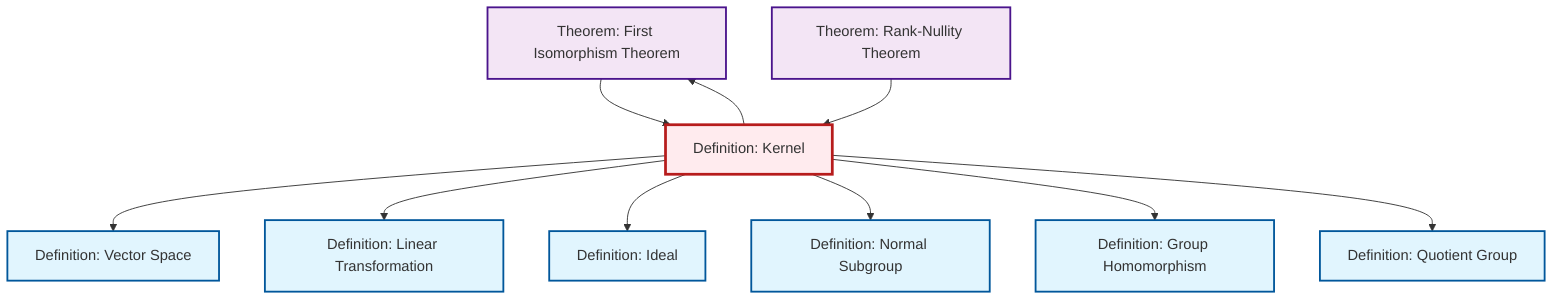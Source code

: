 graph TD
    classDef definition fill:#e1f5fe,stroke:#01579b,stroke-width:2px
    classDef theorem fill:#f3e5f5,stroke:#4a148c,stroke-width:2px
    classDef axiom fill:#fff3e0,stroke:#e65100,stroke-width:2px
    classDef example fill:#e8f5e9,stroke:#1b5e20,stroke-width:2px
    classDef current fill:#ffebee,stroke:#b71c1c,stroke-width:3px
    def-vector-space["Definition: Vector Space"]:::definition
    thm-first-isomorphism["Theorem: First Isomorphism Theorem"]:::theorem
    def-kernel["Definition: Kernel"]:::definition
    def-normal-subgroup["Definition: Normal Subgroup"]:::definition
    def-quotient-group["Definition: Quotient Group"]:::definition
    def-linear-transformation["Definition: Linear Transformation"]:::definition
    def-homomorphism["Definition: Group Homomorphism"]:::definition
    def-ideal["Definition: Ideal"]:::definition
    thm-rank-nullity["Theorem: Rank-Nullity Theorem"]:::theorem
    def-kernel --> def-vector-space
    def-kernel --> def-linear-transformation
    def-kernel --> thm-first-isomorphism
    def-kernel --> def-ideal
    def-kernel --> def-normal-subgroup
    def-kernel --> def-homomorphism
    def-kernel --> def-quotient-group
    thm-first-isomorphism --> def-kernel
    thm-rank-nullity --> def-kernel
    class def-kernel current